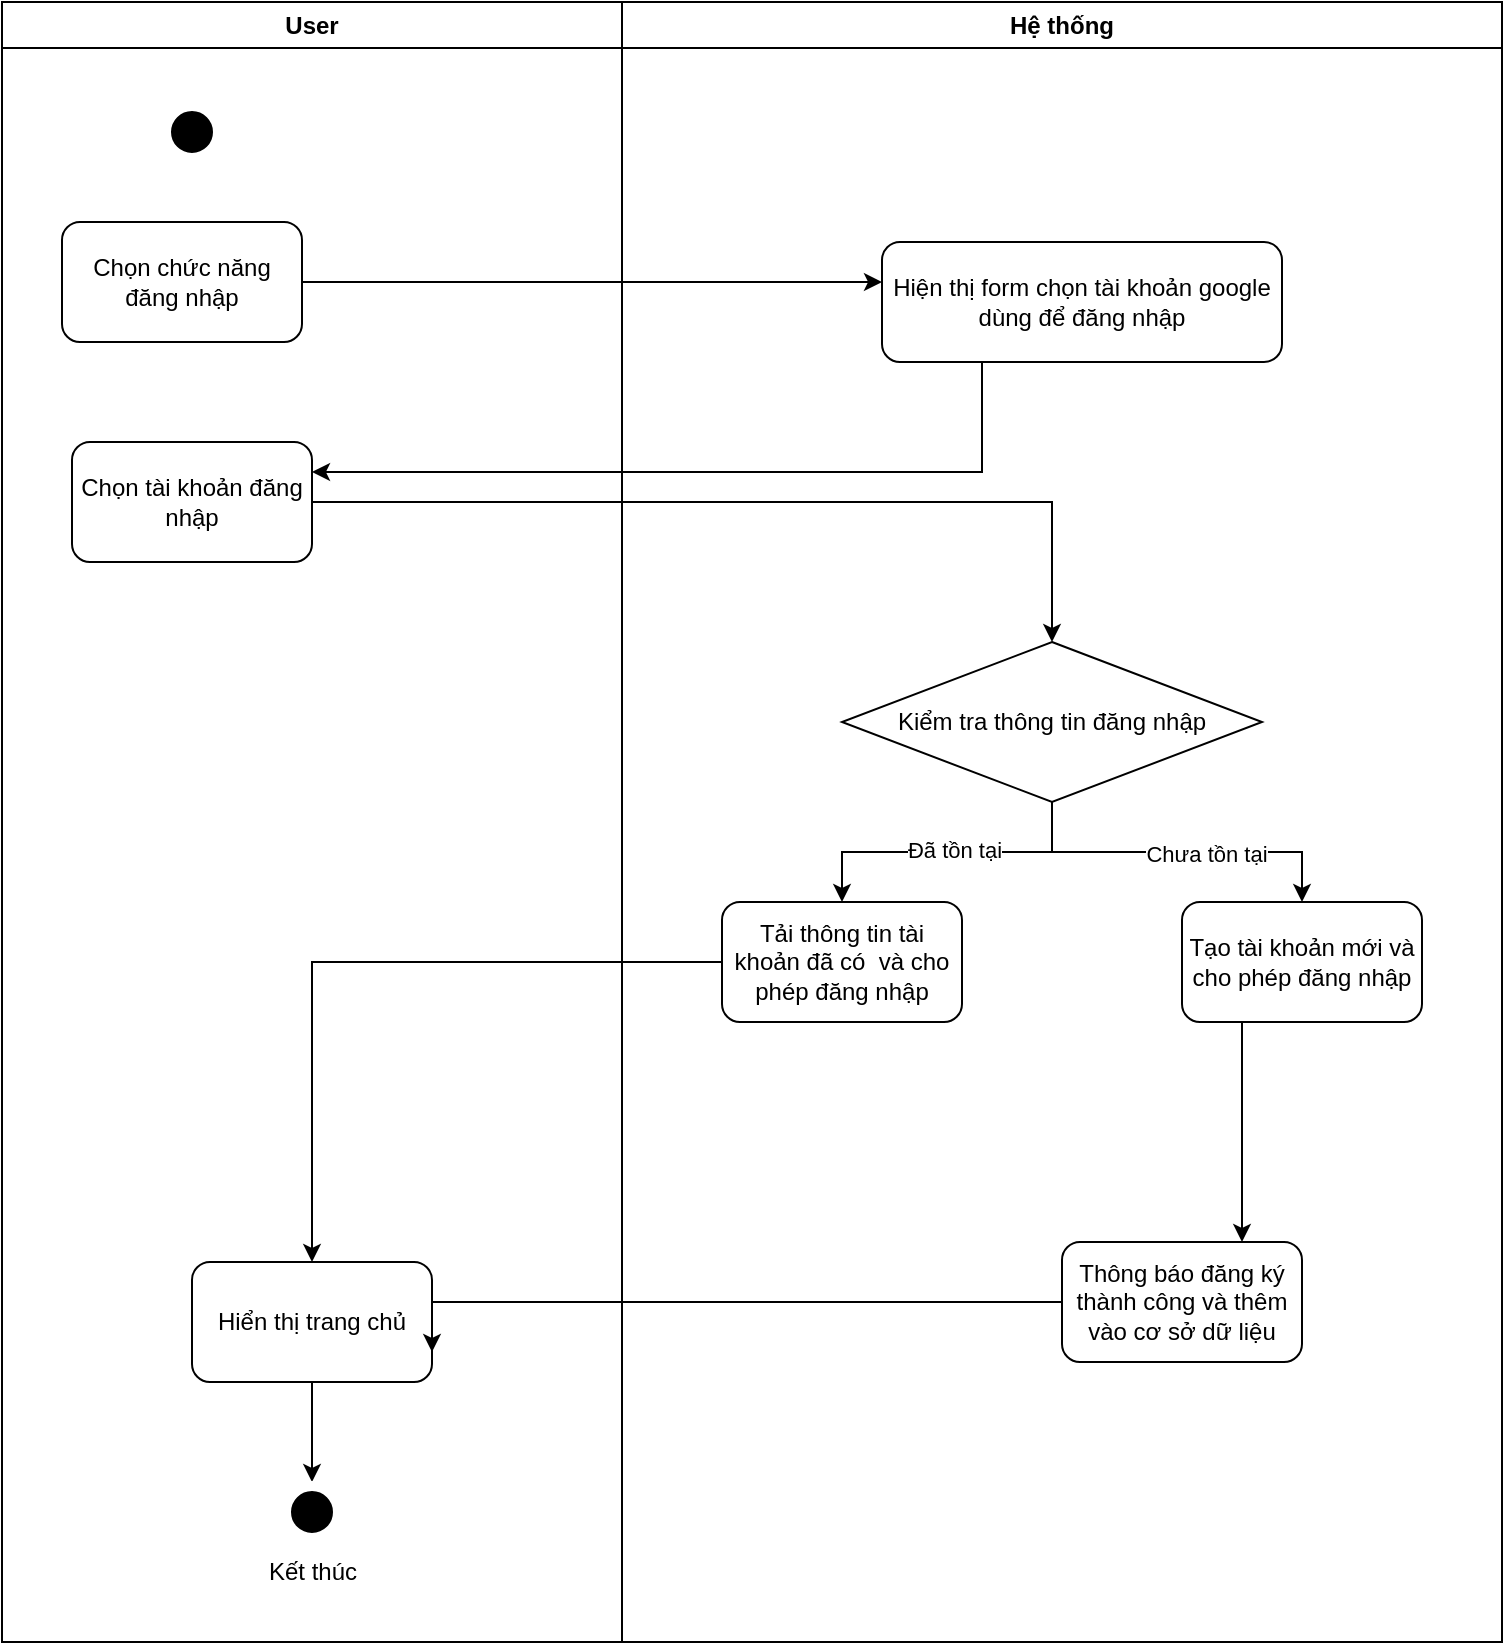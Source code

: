 <mxfile version="22.1.5" type="github">
  <diagram name="Page-1" id="KXttpU9CFeDiYu4vmngs">
    <mxGraphModel dx="2074" dy="1152" grid="1" gridSize="10" guides="1" tooltips="1" connect="1" arrows="1" fold="1" page="1" pageScale="1" pageWidth="1200" pageHeight="1920" math="0" shadow="0">
      <root>
        <mxCell id="0" />
        <mxCell id="1" parent="0" />
        <mxCell id="1gGmedYD_RCK3_45rb0M-1" value="User" style="swimlane;whiteSpace=wrap;html=1;" vertex="1" parent="1">
          <mxGeometry x="260" y="290" width="310" height="820" as="geometry" />
        </mxCell>
        <mxCell id="1gGmedYD_RCK3_45rb0M-3" value="" style="ellipse;html=1;shape=endState;fillColor=#000000;strokeColor=#FFFFFF;" vertex="1" parent="1gGmedYD_RCK3_45rb0M-1">
          <mxGeometry x="80" y="50" width="30" height="30" as="geometry" />
        </mxCell>
        <mxCell id="1gGmedYD_RCK3_45rb0M-4" value="Chọn chức năng đăng nhập" style="rounded=1;whiteSpace=wrap;html=1;" vertex="1" parent="1gGmedYD_RCK3_45rb0M-1">
          <mxGeometry x="30" y="110" width="120" height="60" as="geometry" />
        </mxCell>
        <mxCell id="1gGmedYD_RCK3_45rb0M-6" value="Chọn tài khoản đăng nhập" style="rounded=1;whiteSpace=wrap;html=1;" vertex="1" parent="1gGmedYD_RCK3_45rb0M-1">
          <mxGeometry x="35" y="220" width="120" height="60" as="geometry" />
        </mxCell>
        <mxCell id="1gGmedYD_RCK3_45rb0M-20" style="edgeStyle=orthogonalEdgeStyle;rounded=0;orthogonalLoop=1;jettySize=auto;html=1;" edge="1" parent="1gGmedYD_RCK3_45rb0M-1" source="1gGmedYD_RCK3_45rb0M-18" target="1gGmedYD_RCK3_45rb0M-19">
          <mxGeometry relative="1" as="geometry" />
        </mxCell>
        <mxCell id="1gGmedYD_RCK3_45rb0M-18" value="Hiển thị trang chủ" style="rounded=1;whiteSpace=wrap;html=1;" vertex="1" parent="1gGmedYD_RCK3_45rb0M-1">
          <mxGeometry x="95" y="630" width="120" height="60" as="geometry" />
        </mxCell>
        <mxCell id="1gGmedYD_RCK3_45rb0M-19" value="" style="ellipse;html=1;shape=endState;fillColor=#000000;strokeColor=#FFFFFF;" vertex="1" parent="1gGmedYD_RCK3_45rb0M-1">
          <mxGeometry x="140" y="740" width="30" height="30" as="geometry" />
        </mxCell>
        <mxCell id="1gGmedYD_RCK3_45rb0M-21" value="Kết thúc" style="text;html=1;align=center;verticalAlign=middle;resizable=0;points=[];autosize=1;strokeColor=none;fillColor=none;" vertex="1" parent="1gGmedYD_RCK3_45rb0M-1">
          <mxGeometry x="120" y="770" width="70" height="30" as="geometry" />
        </mxCell>
        <mxCell id="1gGmedYD_RCK3_45rb0M-2" value="Hệ thống" style="swimlane;whiteSpace=wrap;html=1;" vertex="1" parent="1">
          <mxGeometry x="570" y="290" width="440" height="820" as="geometry" />
        </mxCell>
        <mxCell id="1gGmedYD_RCK3_45rb0M-5" value="Hiện thị form chọn tài khoản google dùng để đăng nhập" style="rounded=1;whiteSpace=wrap;html=1;" vertex="1" parent="1gGmedYD_RCK3_45rb0M-2">
          <mxGeometry x="130" y="120" width="200" height="60" as="geometry" />
        </mxCell>
        <mxCell id="1gGmedYD_RCK3_45rb0M-10" style="edgeStyle=orthogonalEdgeStyle;rounded=0;orthogonalLoop=1;jettySize=auto;html=1;" edge="1" parent="1gGmedYD_RCK3_45rb0M-2" source="1gGmedYD_RCK3_45rb0M-7" target="1gGmedYD_RCK3_45rb0M-8">
          <mxGeometry relative="1" as="geometry" />
        </mxCell>
        <mxCell id="1gGmedYD_RCK3_45rb0M-12" value="Đã tồn tại" style="edgeLabel;html=1;align=center;verticalAlign=middle;resizable=0;points=[];" vertex="1" connectable="0" parent="1gGmedYD_RCK3_45rb0M-10">
          <mxGeometry x="-0.043" y="-1" relative="1" as="geometry">
            <mxPoint as="offset" />
          </mxGeometry>
        </mxCell>
        <mxCell id="1gGmedYD_RCK3_45rb0M-11" style="edgeStyle=orthogonalEdgeStyle;rounded=0;orthogonalLoop=1;jettySize=auto;html=1;" edge="1" parent="1gGmedYD_RCK3_45rb0M-2" source="1gGmedYD_RCK3_45rb0M-7" target="1gGmedYD_RCK3_45rb0M-9">
          <mxGeometry relative="1" as="geometry" />
        </mxCell>
        <mxCell id="1gGmedYD_RCK3_45rb0M-13" value="Chưa tồn tại" style="edgeLabel;html=1;align=center;verticalAlign=middle;resizable=0;points=[];" vertex="1" connectable="0" parent="1gGmedYD_RCK3_45rb0M-11">
          <mxGeometry x="0.164" y="-1" relative="1" as="geometry">
            <mxPoint as="offset" />
          </mxGeometry>
        </mxCell>
        <mxCell id="1gGmedYD_RCK3_45rb0M-7" value="Kiểm tra thông tin đăng nhập" style="rhombus;whiteSpace=wrap;html=1;" vertex="1" parent="1gGmedYD_RCK3_45rb0M-2">
          <mxGeometry x="110" y="320" width="210" height="80" as="geometry" />
        </mxCell>
        <mxCell id="1gGmedYD_RCK3_45rb0M-8" value="Tải thông tin tài khoản đã có&amp;nbsp; và cho phép đăng nhập" style="rounded=1;whiteSpace=wrap;html=1;" vertex="1" parent="1gGmedYD_RCK3_45rb0M-2">
          <mxGeometry x="50" y="450" width="120" height="60" as="geometry" />
        </mxCell>
        <mxCell id="1gGmedYD_RCK3_45rb0M-9" value="Tạo tài khoản mới và cho phép đăng nhập" style="rounded=1;whiteSpace=wrap;html=1;" vertex="1" parent="1gGmedYD_RCK3_45rb0M-2">
          <mxGeometry x="280" y="450" width="120" height="60" as="geometry" />
        </mxCell>
        <mxCell id="1gGmedYD_RCK3_45rb0M-16" value="Thông báo đăng ký thành công và thêm vào cơ sở dữ liệu" style="rounded=1;whiteSpace=wrap;html=1;" vertex="1" parent="1gGmedYD_RCK3_45rb0M-2">
          <mxGeometry x="220" y="620" width="120" height="60" as="geometry" />
        </mxCell>
        <mxCell id="1gGmedYD_RCK3_45rb0M-17" value="" style="endArrow=classic;html=1;rounded=0;entryX=0.75;entryY=0;entryDx=0;entryDy=0;exitX=0.25;exitY=1;exitDx=0;exitDy=0;" edge="1" parent="1gGmedYD_RCK3_45rb0M-2" source="1gGmedYD_RCK3_45rb0M-9" target="1gGmedYD_RCK3_45rb0M-16">
          <mxGeometry width="50" height="50" relative="1" as="geometry">
            <mxPoint y="470" as="sourcePoint" />
            <mxPoint x="50" y="420" as="targetPoint" />
            <Array as="points" />
          </mxGeometry>
        </mxCell>
        <mxCell id="1gGmedYD_RCK3_45rb0M-22" style="edgeStyle=orthogonalEdgeStyle;rounded=0;orthogonalLoop=1;jettySize=auto;html=1;entryX=1;entryY=0.75;entryDx=0;entryDy=0;" edge="1" parent="1" source="1gGmedYD_RCK3_45rb0M-16" target="1gGmedYD_RCK3_45rb0M-18">
          <mxGeometry relative="1" as="geometry">
            <Array as="points">
              <mxPoint x="475" y="940" />
            </Array>
          </mxGeometry>
        </mxCell>
        <mxCell id="1gGmedYD_RCK3_45rb0M-23" style="edgeStyle=orthogonalEdgeStyle;rounded=0;orthogonalLoop=1;jettySize=auto;html=1;" edge="1" parent="1" source="1gGmedYD_RCK3_45rb0M-8" target="1gGmedYD_RCK3_45rb0M-18">
          <mxGeometry relative="1" as="geometry" />
        </mxCell>
        <mxCell id="1gGmedYD_RCK3_45rb0M-15" style="edgeStyle=orthogonalEdgeStyle;rounded=0;orthogonalLoop=1;jettySize=auto;html=1;" edge="1" parent="1" source="1gGmedYD_RCK3_45rb0M-6" target="1gGmedYD_RCK3_45rb0M-7">
          <mxGeometry relative="1" as="geometry">
            <mxPoint x="490" y="620" as="targetPoint" />
          </mxGeometry>
        </mxCell>
        <mxCell id="1gGmedYD_RCK3_45rb0M-24" style="edgeStyle=orthogonalEdgeStyle;rounded=0;orthogonalLoop=1;jettySize=auto;html=1;" edge="1" parent="1" source="1gGmedYD_RCK3_45rb0M-4" target="1gGmedYD_RCK3_45rb0M-5">
          <mxGeometry relative="1" as="geometry">
            <Array as="points">
              <mxPoint x="630" y="430" />
              <mxPoint x="630" y="430" />
            </Array>
          </mxGeometry>
        </mxCell>
        <mxCell id="1gGmedYD_RCK3_45rb0M-25" style="edgeStyle=orthogonalEdgeStyle;rounded=0;orthogonalLoop=1;jettySize=auto;html=1;entryX=1;entryY=0.25;entryDx=0;entryDy=0;" edge="1" parent="1" source="1gGmedYD_RCK3_45rb0M-5" target="1gGmedYD_RCK3_45rb0M-6">
          <mxGeometry relative="1" as="geometry">
            <Array as="points">
              <mxPoint x="750" y="525" />
            </Array>
          </mxGeometry>
        </mxCell>
      </root>
    </mxGraphModel>
  </diagram>
</mxfile>
